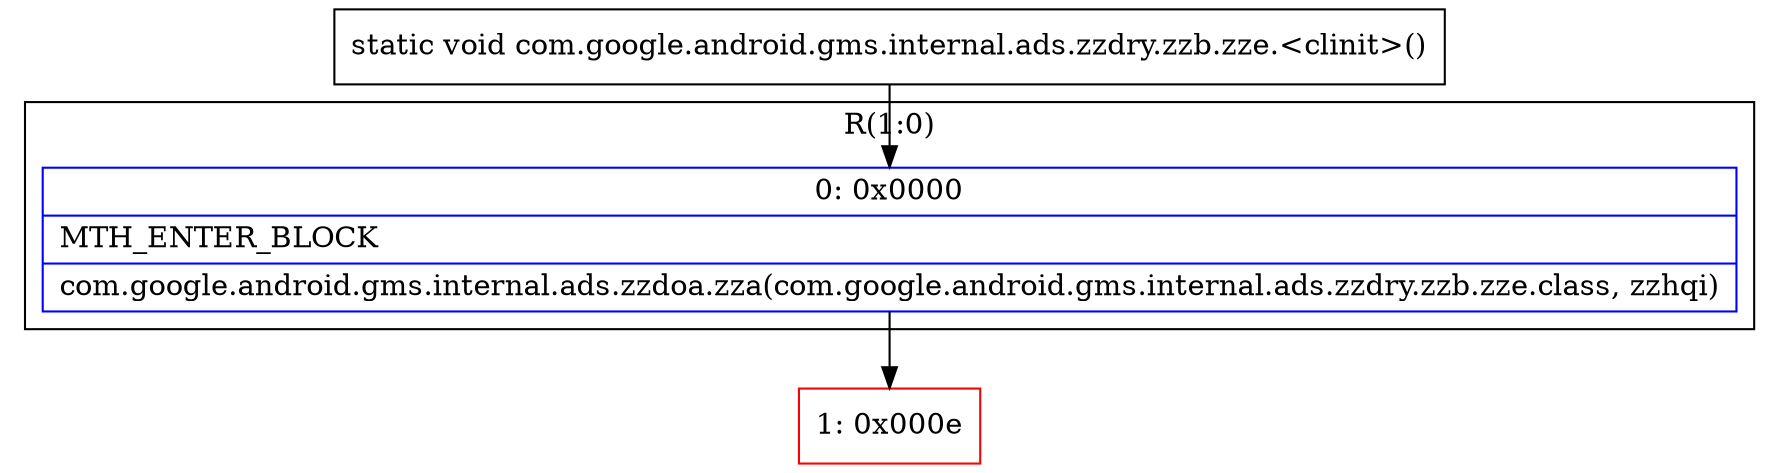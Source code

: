 digraph "CFG forcom.google.android.gms.internal.ads.zzdry.zzb.zze.\<clinit\>()V" {
subgraph cluster_Region_791143820 {
label = "R(1:0)";
node [shape=record,color=blue];
Node_0 [shape=record,label="{0\:\ 0x0000|MTH_ENTER_BLOCK\l|com.google.android.gms.internal.ads.zzdoa.zza(com.google.android.gms.internal.ads.zzdry.zzb.zze.class, zzhqi)\l}"];
}
Node_1 [shape=record,color=red,label="{1\:\ 0x000e}"];
MethodNode[shape=record,label="{static void com.google.android.gms.internal.ads.zzdry.zzb.zze.\<clinit\>() }"];
MethodNode -> Node_0;
Node_0 -> Node_1;
}

